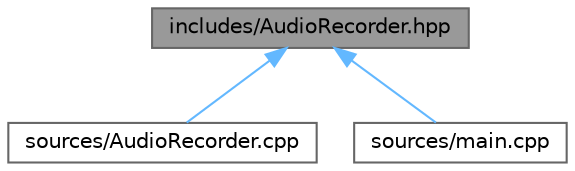 digraph "includes/AudioRecorder.hpp"
{
 // LATEX_PDF_SIZE
  bgcolor="transparent";
  edge [fontname=Helvetica,fontsize=10,labelfontname=Helvetica,labelfontsize=10];
  node [fontname=Helvetica,fontsize=10,shape=box,height=0.2,width=0.4];
  Node1 [id="Node000001",label="includes/AudioRecorder.hpp",height=0.2,width=0.4,color="gray40", fillcolor="grey60", style="filled", fontcolor="black",tooltip="Declaration of the AudioRecorder class."];
  Node1 -> Node2 [id="edge3_Node000001_Node000002",dir="back",color="steelblue1",style="solid",tooltip=" "];
  Node2 [id="Node000002",label="sources/AudioRecorder.cpp",height=0.2,width=0.4,color="grey40", fillcolor="white", style="filled",URL="$AudioRecorder_8cpp.html",tooltip="Implementation of the AudioRecorder class."];
  Node1 -> Node3 [id="edge4_Node000001_Node000003",dir="back",color="steelblue1",style="solid",tooltip=" "];
  Node3 [id="Node000003",label="sources/main.cpp",height=0.2,width=0.4,color="grey40", fillcolor="white", style="filled",URL="$main_8cpp.html",tooltip="Main entry point for the audio interaction program."];
}
